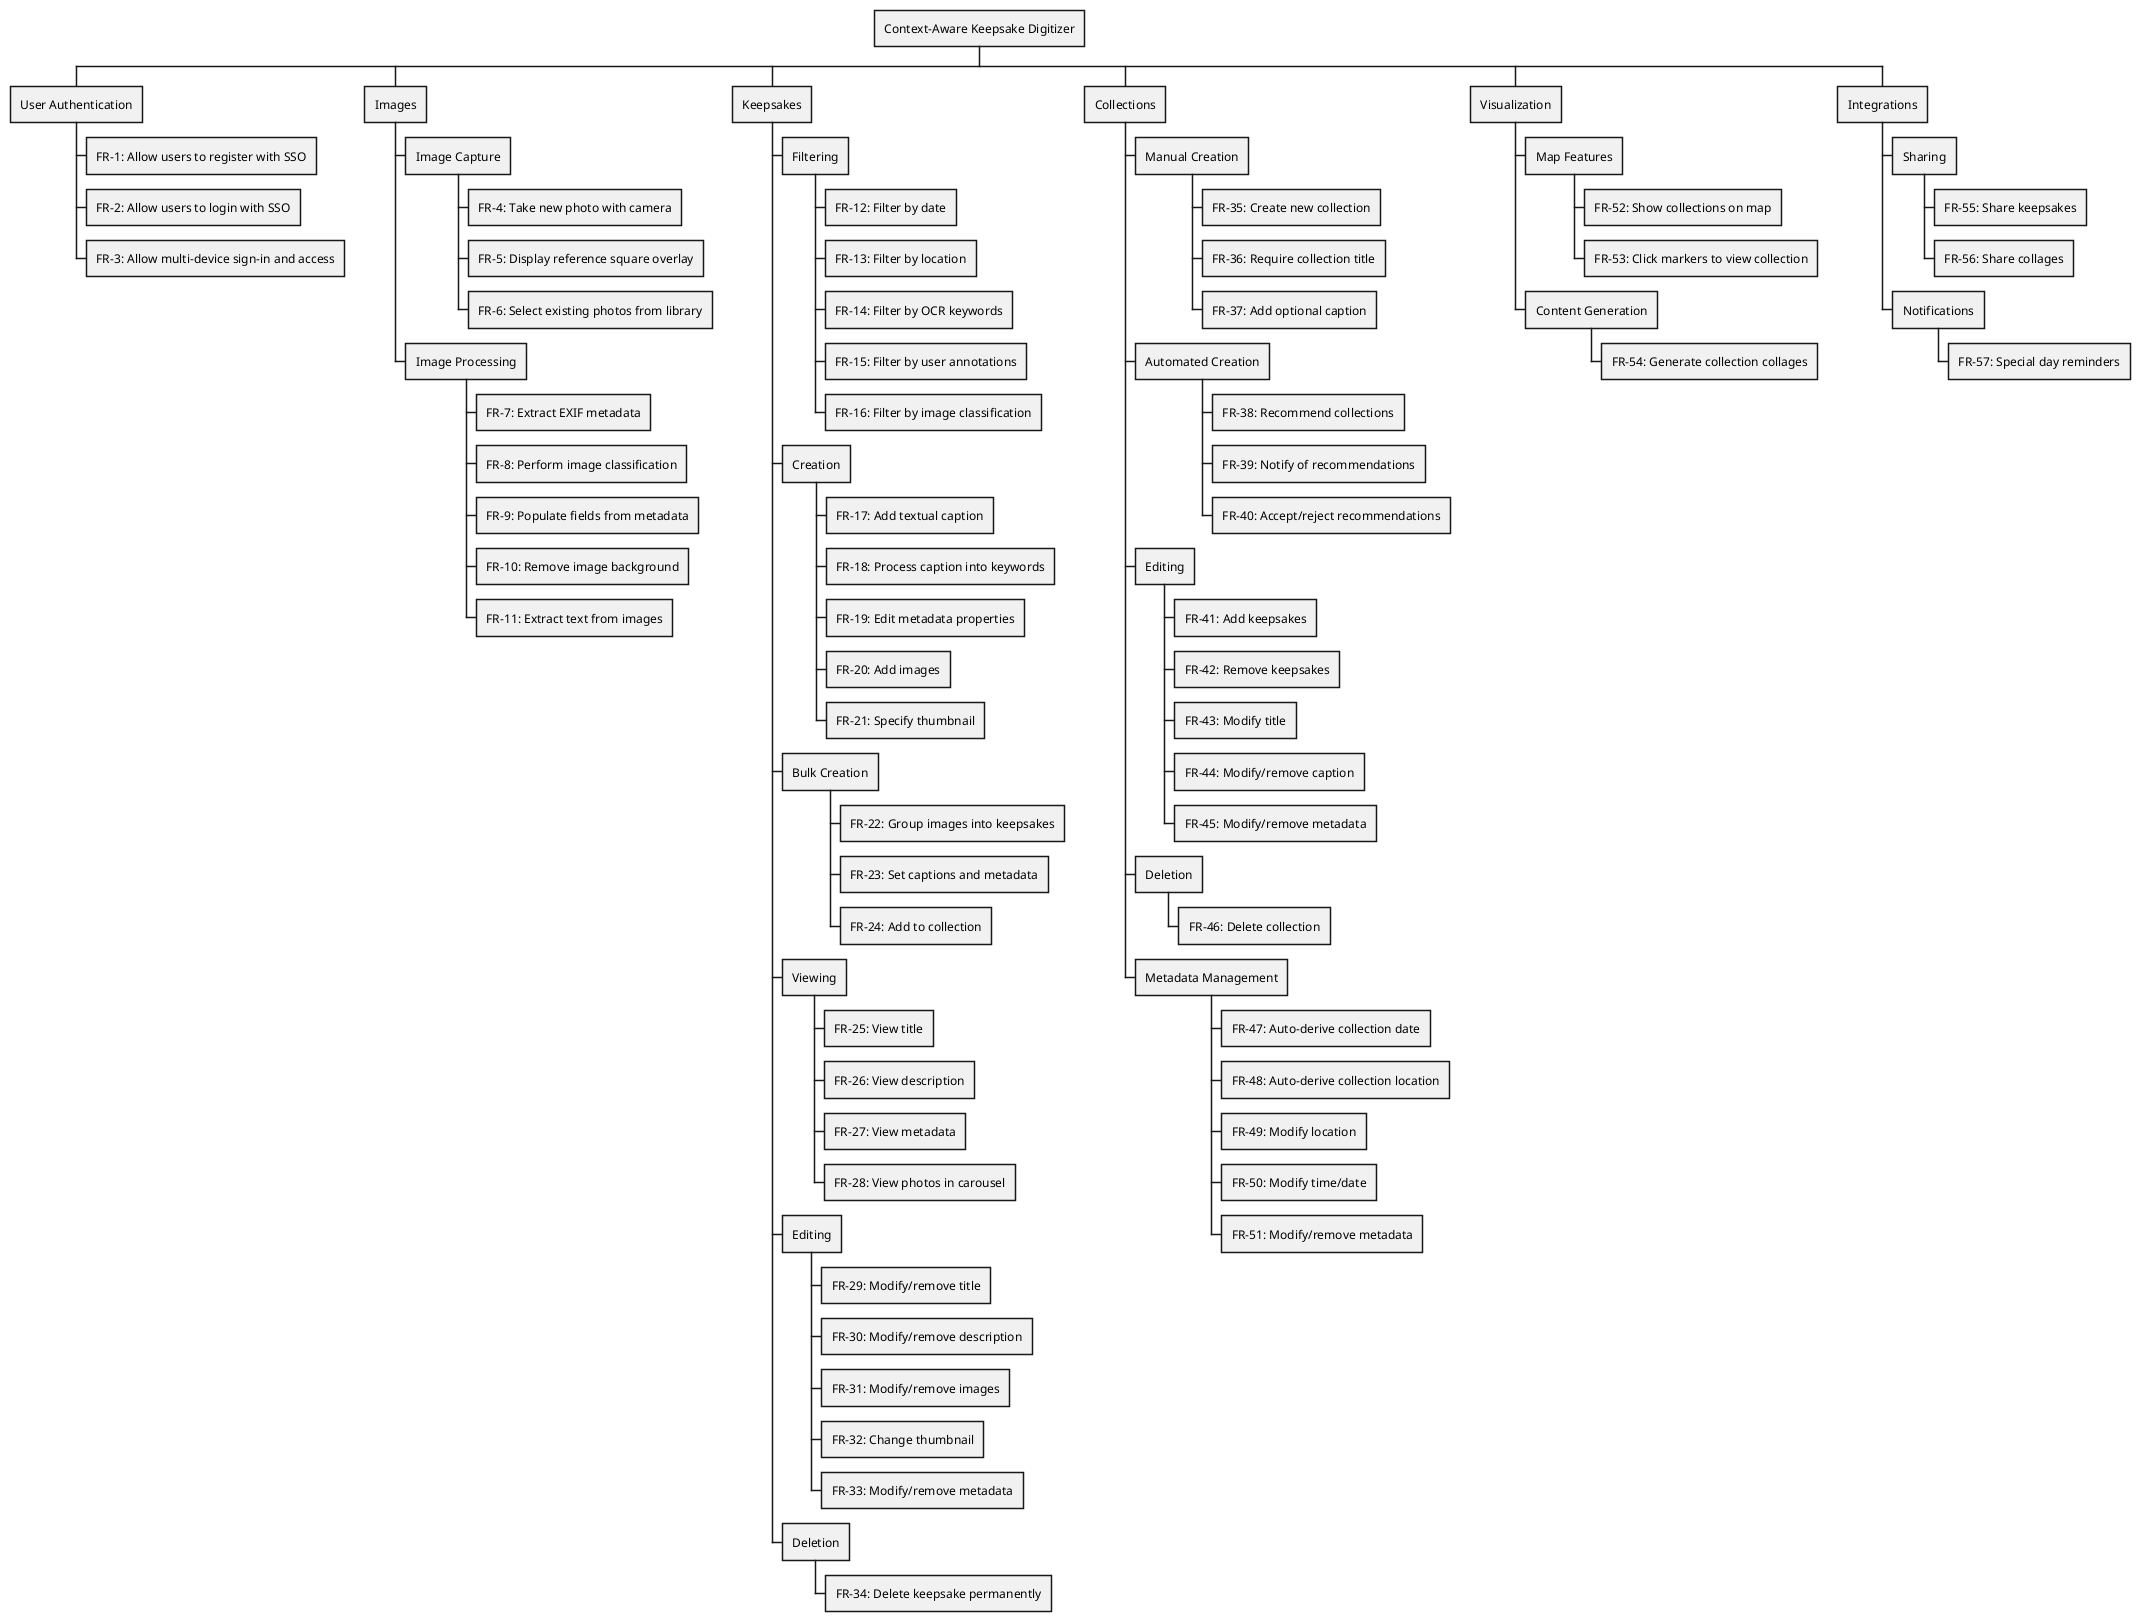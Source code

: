 @startwbs
* Context-Aware Keepsake Digitizer
** User Authentication
*** FR-1: Allow users to register with SSO
*** FR-2: Allow users to login with SSO
*** FR-3: Allow multi-device sign-in and access

** Images
*** Image Capture
**** FR-4: Take new photo with camera
**** FR-5: Display reference square overlay
**** FR-6: Select existing photos from library
*** Image Processing
**** FR-7: Extract EXIF metadata
**** FR-8: Perform image classification
**** FR-9: Populate fields from metadata
**** FR-10: Remove image background
**** FR-11: Extract text from images

** Keepsakes
*** Filtering
**** FR-12: Filter by date
**** FR-13: Filter by location
**** FR-14: Filter by OCR keywords
**** FR-15: Filter by user annotations
**** FR-16: Filter by image classification
*** Creation
**** FR-17: Add textual caption
**** FR-18: Process caption into keywords
**** FR-19: Edit metadata properties
**** FR-20: Add images
**** FR-21: Specify thumbnail
*** Bulk Creation
**** FR-22: Group images into keepsakes
**** FR-23: Set captions and metadata
**** FR-24: Add to collection
*** Viewing
**** FR-25: View title
**** FR-26: View description
**** FR-27: View metadata
**** FR-28: View photos in carousel
*** Editing
**** FR-29: Modify/remove title
**** FR-30: Modify/remove description
**** FR-31: Modify/remove images
**** FR-32: Change thumbnail
**** FR-33: Modify/remove metadata
*** Deletion
**** FR-34: Delete keepsake permanently

** Collections
*** Manual Creation
**** FR-35: Create new collection
**** FR-36: Require collection title
**** FR-37: Add optional caption
*** Automated Creation
**** FR-38: Recommend collections
**** FR-39: Notify of recommendations
**** FR-40: Accept/reject recommendations
*** Editing
**** FR-41: Add keepsakes
**** FR-42: Remove keepsakes
**** FR-43: Modify title
**** FR-44: Modify/remove caption
**** FR-45: Modify/remove metadata
*** Deletion
**** FR-46: Delete collection
*** Metadata Management
**** FR-47: Auto-derive collection date
**** FR-48: Auto-derive collection location
**** FR-49: Modify location
**** FR-50: Modify time/date
' FIXME: DUPLICATE of FR-45
**** FR-51: Modify/remove metadata

** Visualization
*** Map Features
**** FR-52: Show collections on map
**** FR-53: Click markers to view collection
*** Content Generation
**** FR-54: Generate collection collages

** Integrations
*** Sharing
**** FR-55: Share keepsakes
**** FR-56: Share collages
*** Notifications
**** FR-57: Special day reminders
@endwbs